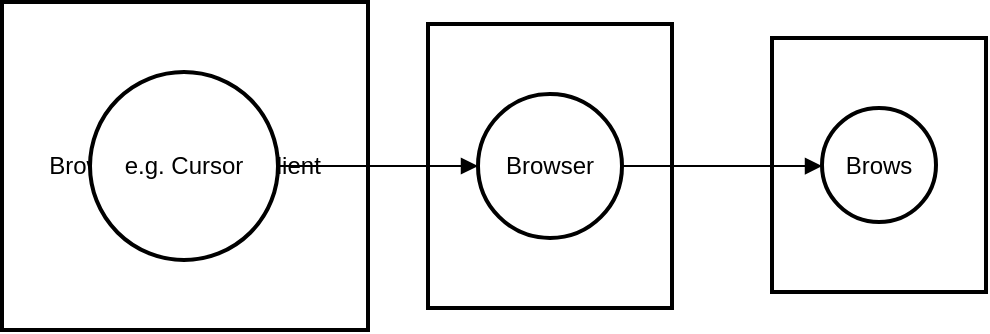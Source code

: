 <mxfile version="26.1.0">
  <diagram name="Page-1" id="m9vHH4fQOwBHIoIRT6XU">
    <mxGraphModel dx="2092" dy="791" grid="1" gridSize="10" guides="1" tooltips="1" connect="1" arrows="1" fold="1" page="1" pageScale="1" pageWidth="850" pageHeight="1100" math="0" shadow="0">
      <root>
        <mxCell id="0" />
        <mxCell id="1" parent="0" />
        <mxCell id="2" value="Brows" style="whiteSpace=wrap;strokeWidth=2;" parent="1" vertex="1">
          <mxGeometry x="374" y="26" width="107" height="127" as="geometry" />
        </mxCell>
        <mxCell id="3" value="Browser" style="whiteSpace=wrap;strokeWidth=2;" parent="1" vertex="1">
          <mxGeometry x="202" y="19" width="122" height="142" as="geometry" />
        </mxCell>
        <mxCell id="4" value="BrowserTools MCP Client" style="whiteSpace=wrap;strokeWidth=2;" parent="1" vertex="1">
          <mxGeometry x="-11" y="8" width="183" height="164" as="geometry" />
        </mxCell>
        <mxCell id="5" value="e.g. Cursor" style="ellipse;aspect=fixed;strokeWidth=2;whiteSpace=wrap;" parent="1" vertex="1">
          <mxGeometry x="33" y="43" width="94" height="94" as="geometry" />
        </mxCell>
        <mxCell id="6" value="Browser" style="ellipse;aspect=fixed;strokeWidth=2;whiteSpace=wrap;" parent="1" vertex="1">
          <mxGeometry x="227" y="54" width="72" height="72" as="geometry" />
        </mxCell>
        <mxCell id="7" value="Brows" style="ellipse;aspect=fixed;strokeWidth=2;whiteSpace=wrap;" parent="1" vertex="1">
          <mxGeometry x="399" y="61" width="57" height="57" as="geometry" />
        </mxCell>
        <mxCell id="8" value="" style="curved=1;startArrow=none;endArrow=block;exitX=1;exitY=0.5;entryX=0;entryY=0.5;" parent="1" source="5" target="6" edge="1">
          <mxGeometry relative="1" as="geometry">
            <Array as="points" />
          </mxGeometry>
        </mxCell>
        <mxCell id="9" value="" style="curved=1;startArrow=none;endArrow=block;exitX=1;exitY=0.5;entryX=0.01;entryY=0.51;" parent="1" source="6" target="7" edge="1">
          <mxGeometry relative="1" as="geometry">
            <Array as="points" />
          </mxGeometry>
        </mxCell>
      </root>
    </mxGraphModel>
  </diagram>
</mxfile>
